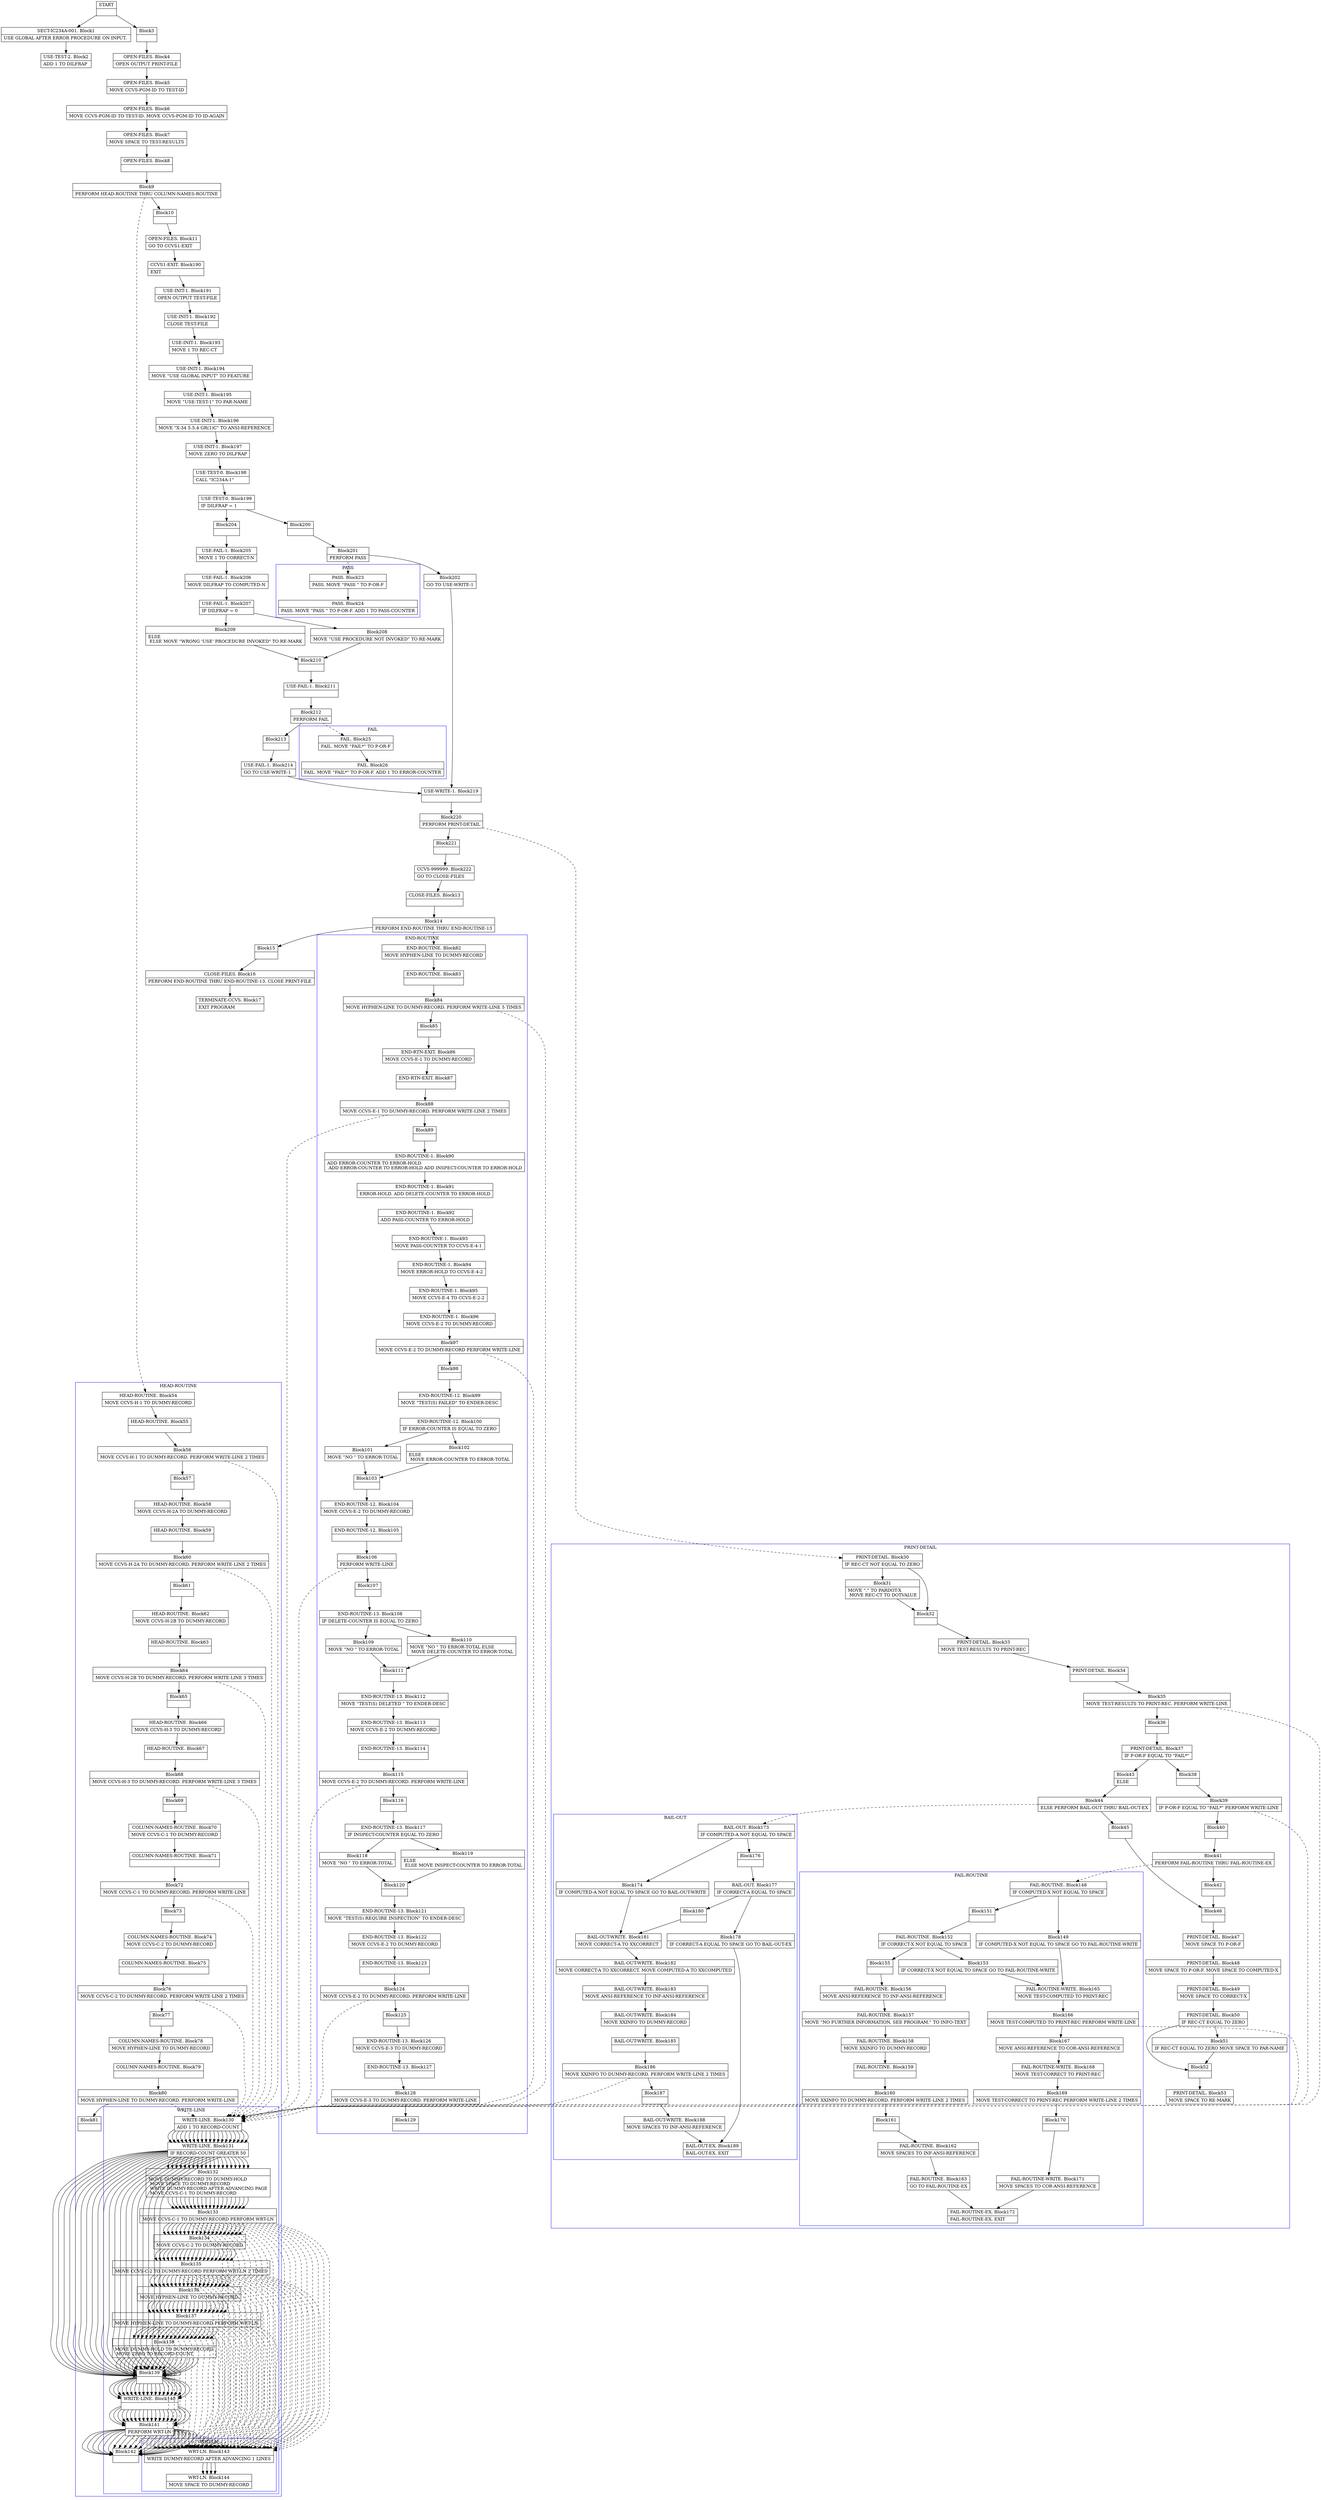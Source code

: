 digraph Cfg {
compound=true;
node [
shape = "record"
]

edge [
arrowtail = "empty"
]
Block0 [
label = "{START|}"
]
Block1 [
label = "{SECT-IC234A-001. Block1|    USE GLOBAL AFTER ERROR PROCEDURE ON INPUT. \l}"
]
Block2 [
label = "{USE-TEST-2. Block2|    ADD 1 TO DILFRAP\l}"
]
Block3 [
label = "{Block3|}"
]
Block4 [
label = "{OPEN-FILES. Block4|    OPEN     OUTPUT PRINT-FILE\l}"
]
Block5 [
label = "{OPEN-FILES. Block5|    MOVE CCVS-PGM-ID TO TEST-ID\l}"
]
Block6 [
label = "{OPEN-FILES. Block6|    MOVE CCVS-PGM-ID TO TEST-ID. MOVE CCVS-PGM-ID TO ID-AGAIN\l}"
]
Block7 [
label = "{OPEN-FILES. Block7|    MOVE    SPACE TO TEST-RESULTS\l}"
]
Block8 [
label = "{OPEN-FILES. Block8|}"
]
Block9 [
label = "{Block9|    PERFORM  HEAD-ROUTINE THRU COLUMN-NAMES-ROUTINE\l}"
]
subgraph cluster_1{
color = blue;
label = "HEAD-ROUTINE";
Block54 [
label = "{HEAD-ROUTINE. Block54|    MOVE CCVS-H-1  TO DUMMY-RECORD\l}"
]
Block55 [
label = "{HEAD-ROUTINE. Block55|}"
]
Block56 [
label = "{Block56|    MOVE CCVS-H-1  TO DUMMY-RECORD. PERFORM WRITE-LINE 2 TIMES\l}"
]
subgraph cluster_7{
color = blue;
label = "WRITE-LINE";
Block130 [
label = "{WRITE-LINE. Block130|    ADD 1 TO RECORD-COUNT\l}"
]
Block131 [
label = "{WRITE-LINE. Block131|    IF RECORD-COUNT GREATER 50\l}"
]
Block132 [
label = "{Block132|        MOVE DUMMY-RECORD TO DUMMY-HOLD\l        MOVE SPACE TO DUMMY-RECORD\l        WRITE DUMMY-RECORD AFTER ADVANCING PAGE\l        MOVE CCVS-C-1 TO DUMMY-RECORD\l}"
]
Block133 [
label = "{Block133|        MOVE CCVS-C-1 TO DUMMY-RECORD PERFORM WRT-LN\l}"
]
subgraph cluster_21{
color = blue;
label = "WRT-LN";
Block143 [
label = "{WRT-LN. Block143|    WRITE    DUMMY-RECORD AFTER ADVANCING 1 LINES\l}"
]
Block144 [
label = "{WRT-LN. Block144|    MOVE SPACE TO DUMMY-RECORD\l}"
]
Block143 -> Block144

}
Block133 -> Block143 [style=dashed]

Block134 [
label = "{Block134|        MOVE CCVS-C-2 TO DUMMY-RECORD\l}"
]
Block135 [
label = "{Block135|        MOVE CCVS-C-2 TO DUMMY-RECORD PERFORM WRT-LN 2 TIMES\l}"
]
subgraph cluster_22{
color = blue;
label = "WRT-LN";
Block143 [
label = "{WRT-LN. Block143|    WRITE    DUMMY-RECORD AFTER ADVANCING 1 LINES\l}"
]
Block144 [
label = "{WRT-LN. Block144|    MOVE SPACE TO DUMMY-RECORD\l}"
]
Block143 -> Block144

}
Block135 -> Block143 [style=dashed]

Block136 [
label = "{Block136|        MOVE HYPHEN-LINE TO DUMMY-RECORD\l}"
]
Block137 [
label = "{Block137|        MOVE HYPHEN-LINE TO DUMMY-RECORD PERFORM WRT-LN\l}"
]
subgraph cluster_23{
color = blue;
label = "WRT-LN";
Block143 [
label = "{WRT-LN. Block143|    WRITE    DUMMY-RECORD AFTER ADVANCING 1 LINES\l}"
]
Block144 [
label = "{WRT-LN. Block144|    MOVE SPACE TO DUMMY-RECORD\l}"
]
Block143 -> Block144

}
Block137 -> Block143 [style=dashed]

Block138 [
label = "{Block138|        MOVE DUMMY-HOLD TO DUMMY-RECORD\l        MOVE ZERO TO RECORD-COUNT\l}"
]
Block139 [
label = "{Block139|}"
]
Block140 [
label = "{WRITE-LINE. Block140|}"
]
Block141 [
label = "{Block141|    PERFORM WRT-LN\l}"
]
subgraph cluster_24{
color = blue;
label = "WRT-LN";
Block143 [
label = "{WRT-LN. Block143|    WRITE    DUMMY-RECORD AFTER ADVANCING 1 LINES\l}"
]
Block144 [
label = "{WRT-LN. Block144|    MOVE SPACE TO DUMMY-RECORD\l}"
]
Block143 -> Block144

}
Block141 -> Block143 [style=dashed]

Block142 [
label = "{Block142|}"
]
Block130 -> Block131
Block131 -> Block132
Block131 -> Block139
Block132 -> Block133
Block133 -> Block134
Block134 -> Block135
Block135 -> Block136
Block136 -> Block137
Block137 -> Block138
Block138 -> Block139
Block139 -> Block140
Block140 -> Block141
Block141 -> Block142

}
Block56 -> Block130 [style=dashed]

Block57 [
label = "{Block57|}"
]
Block58 [
label = "{HEAD-ROUTINE. Block58|    MOVE CCVS-H-2A TO DUMMY-RECORD\l}"
]
Block59 [
label = "{HEAD-ROUTINE. Block59|}"
]
Block60 [
label = "{Block60|    MOVE CCVS-H-2A TO DUMMY-RECORD. PERFORM WRITE-LINE 2 TIMES\l}"
]
subgraph cluster_8{
color = blue;
label = "WRITE-LINE";
Block130 [
label = "{WRITE-LINE. Block130|    ADD 1 TO RECORD-COUNT\l}"
]
Block131 [
label = "{WRITE-LINE. Block131|    IF RECORD-COUNT GREATER 50\l}"
]
Block132 [
label = "{Block132|        MOVE DUMMY-RECORD TO DUMMY-HOLD\l        MOVE SPACE TO DUMMY-RECORD\l        WRITE DUMMY-RECORD AFTER ADVANCING PAGE\l        MOVE CCVS-C-1 TO DUMMY-RECORD\l}"
]
Block133 [
label = "{Block133|        MOVE CCVS-C-1 TO DUMMY-RECORD PERFORM WRT-LN\l}"
]
Block133 -> Block143 [style=dashed]

Block134 [
label = "{Block134|        MOVE CCVS-C-2 TO DUMMY-RECORD\l}"
]
Block135 [
label = "{Block135|        MOVE CCVS-C-2 TO DUMMY-RECORD PERFORM WRT-LN 2 TIMES\l}"
]
Block135 -> Block143 [style=dashed]

Block136 [
label = "{Block136|        MOVE HYPHEN-LINE TO DUMMY-RECORD\l}"
]
Block137 [
label = "{Block137|        MOVE HYPHEN-LINE TO DUMMY-RECORD PERFORM WRT-LN\l}"
]
Block137 -> Block143 [style=dashed]

Block138 [
label = "{Block138|        MOVE DUMMY-HOLD TO DUMMY-RECORD\l        MOVE ZERO TO RECORD-COUNT\l}"
]
Block139 [
label = "{Block139|}"
]
Block140 [
label = "{WRITE-LINE. Block140|}"
]
Block141 [
label = "{Block141|    PERFORM WRT-LN\l}"
]
Block141 -> Block143 [style=dashed]

Block142 [
label = "{Block142|}"
]
Block130 -> Block131
Block131 -> Block132
Block131 -> Block139
Block132 -> Block133
Block133 -> Block134
Block134 -> Block135
Block135 -> Block136
Block136 -> Block137
Block137 -> Block138
Block138 -> Block139
Block139 -> Block140
Block140 -> Block141
Block141 -> Block142

}
Block60 -> Block130 [style=dashed]

Block61 [
label = "{Block61|}"
]
Block62 [
label = "{HEAD-ROUTINE. Block62|    MOVE CCVS-H-2B TO DUMMY-RECORD\l}"
]
Block63 [
label = "{HEAD-ROUTINE. Block63|}"
]
Block64 [
label = "{Block64|    MOVE CCVS-H-2B TO DUMMY-RECORD. PERFORM WRITE-LINE 3 TIMES\l}"
]
subgraph cluster_9{
color = blue;
label = "WRITE-LINE";
Block130 [
label = "{WRITE-LINE. Block130|    ADD 1 TO RECORD-COUNT\l}"
]
Block131 [
label = "{WRITE-LINE. Block131|    IF RECORD-COUNT GREATER 50\l}"
]
Block132 [
label = "{Block132|        MOVE DUMMY-RECORD TO DUMMY-HOLD\l        MOVE SPACE TO DUMMY-RECORD\l        WRITE DUMMY-RECORD AFTER ADVANCING PAGE\l        MOVE CCVS-C-1 TO DUMMY-RECORD\l}"
]
Block133 [
label = "{Block133|        MOVE CCVS-C-1 TO DUMMY-RECORD PERFORM WRT-LN\l}"
]
Block133 -> Block143 [style=dashed]

Block134 [
label = "{Block134|        MOVE CCVS-C-2 TO DUMMY-RECORD\l}"
]
Block135 [
label = "{Block135|        MOVE CCVS-C-2 TO DUMMY-RECORD PERFORM WRT-LN 2 TIMES\l}"
]
Block135 -> Block143 [style=dashed]

Block136 [
label = "{Block136|        MOVE HYPHEN-LINE TO DUMMY-RECORD\l}"
]
Block137 [
label = "{Block137|        MOVE HYPHEN-LINE TO DUMMY-RECORD PERFORM WRT-LN\l}"
]
Block137 -> Block143 [style=dashed]

Block138 [
label = "{Block138|        MOVE DUMMY-HOLD TO DUMMY-RECORD\l        MOVE ZERO TO RECORD-COUNT\l}"
]
Block139 [
label = "{Block139|}"
]
Block140 [
label = "{WRITE-LINE. Block140|}"
]
Block141 [
label = "{Block141|    PERFORM WRT-LN\l}"
]
Block141 -> Block143 [style=dashed]

Block142 [
label = "{Block142|}"
]
Block130 -> Block131
Block131 -> Block132
Block131 -> Block139
Block132 -> Block133
Block133 -> Block134
Block134 -> Block135
Block135 -> Block136
Block136 -> Block137
Block137 -> Block138
Block138 -> Block139
Block139 -> Block140
Block140 -> Block141
Block141 -> Block142

}
Block64 -> Block130 [style=dashed]

Block65 [
label = "{Block65|}"
]
Block66 [
label = "{HEAD-ROUTINE. Block66|    MOVE CCVS-H-3  TO DUMMY-RECORD\l}"
]
Block67 [
label = "{HEAD-ROUTINE. Block67|}"
]
Block68 [
label = "{Block68|    MOVE CCVS-H-3  TO DUMMY-RECORD. PERFORM WRITE-LINE 3 TIMES\l}"
]
subgraph cluster_10{
color = blue;
label = "WRITE-LINE";
Block130 [
label = "{WRITE-LINE. Block130|    ADD 1 TO RECORD-COUNT\l}"
]
Block131 [
label = "{WRITE-LINE. Block131|    IF RECORD-COUNT GREATER 50\l}"
]
Block132 [
label = "{Block132|        MOVE DUMMY-RECORD TO DUMMY-HOLD\l        MOVE SPACE TO DUMMY-RECORD\l        WRITE DUMMY-RECORD AFTER ADVANCING PAGE\l        MOVE CCVS-C-1 TO DUMMY-RECORD\l}"
]
Block133 [
label = "{Block133|        MOVE CCVS-C-1 TO DUMMY-RECORD PERFORM WRT-LN\l}"
]
Block133 -> Block143 [style=dashed]

Block134 [
label = "{Block134|        MOVE CCVS-C-2 TO DUMMY-RECORD\l}"
]
Block135 [
label = "{Block135|        MOVE CCVS-C-2 TO DUMMY-RECORD PERFORM WRT-LN 2 TIMES\l}"
]
Block135 -> Block143 [style=dashed]

Block136 [
label = "{Block136|        MOVE HYPHEN-LINE TO DUMMY-RECORD\l}"
]
Block137 [
label = "{Block137|        MOVE HYPHEN-LINE TO DUMMY-RECORD PERFORM WRT-LN\l}"
]
Block137 -> Block143 [style=dashed]

Block138 [
label = "{Block138|        MOVE DUMMY-HOLD TO DUMMY-RECORD\l        MOVE ZERO TO RECORD-COUNT\l}"
]
Block139 [
label = "{Block139|}"
]
Block140 [
label = "{WRITE-LINE. Block140|}"
]
Block141 [
label = "{Block141|    PERFORM WRT-LN\l}"
]
Block141 -> Block143 [style=dashed]

Block142 [
label = "{Block142|}"
]
Block130 -> Block131
Block131 -> Block132
Block131 -> Block139
Block132 -> Block133
Block133 -> Block134
Block134 -> Block135
Block135 -> Block136
Block136 -> Block137
Block137 -> Block138
Block138 -> Block139
Block139 -> Block140
Block140 -> Block141
Block141 -> Block142

}
Block68 -> Block130 [style=dashed]

Block69 [
label = "{Block69|}"
]
Block70 [
label = "{COLUMN-NAMES-ROUTINE. Block70|    MOVE CCVS-C-1 TO DUMMY-RECORD\l}"
]
Block71 [
label = "{COLUMN-NAMES-ROUTINE. Block71|}"
]
Block72 [
label = "{Block72|    MOVE CCVS-C-1 TO DUMMY-RECORD. PERFORM WRITE-LINE\l}"
]
subgraph cluster_11{
color = blue;
label = "WRITE-LINE";
Block130 [
label = "{WRITE-LINE. Block130|    ADD 1 TO RECORD-COUNT\l}"
]
Block131 [
label = "{WRITE-LINE. Block131|    IF RECORD-COUNT GREATER 50\l}"
]
Block132 [
label = "{Block132|        MOVE DUMMY-RECORD TO DUMMY-HOLD\l        MOVE SPACE TO DUMMY-RECORD\l        WRITE DUMMY-RECORD AFTER ADVANCING PAGE\l        MOVE CCVS-C-1 TO DUMMY-RECORD\l}"
]
Block133 [
label = "{Block133|        MOVE CCVS-C-1 TO DUMMY-RECORD PERFORM WRT-LN\l}"
]
Block133 -> Block143 [style=dashed]

Block134 [
label = "{Block134|        MOVE CCVS-C-2 TO DUMMY-RECORD\l}"
]
Block135 [
label = "{Block135|        MOVE CCVS-C-2 TO DUMMY-RECORD PERFORM WRT-LN 2 TIMES\l}"
]
Block135 -> Block143 [style=dashed]

Block136 [
label = "{Block136|        MOVE HYPHEN-LINE TO DUMMY-RECORD\l}"
]
Block137 [
label = "{Block137|        MOVE HYPHEN-LINE TO DUMMY-RECORD PERFORM WRT-LN\l}"
]
Block137 -> Block143 [style=dashed]

Block138 [
label = "{Block138|        MOVE DUMMY-HOLD TO DUMMY-RECORD\l        MOVE ZERO TO RECORD-COUNT\l}"
]
Block139 [
label = "{Block139|}"
]
Block140 [
label = "{WRITE-LINE. Block140|}"
]
Block141 [
label = "{Block141|    PERFORM WRT-LN\l}"
]
Block141 -> Block143 [style=dashed]

Block142 [
label = "{Block142|}"
]
Block130 -> Block131
Block131 -> Block132
Block131 -> Block139
Block132 -> Block133
Block133 -> Block134
Block134 -> Block135
Block135 -> Block136
Block136 -> Block137
Block137 -> Block138
Block138 -> Block139
Block139 -> Block140
Block140 -> Block141
Block141 -> Block142

}
Block72 -> Block130 [style=dashed]

Block73 [
label = "{Block73|}"
]
Block74 [
label = "{COLUMN-NAMES-ROUTINE. Block74|    MOVE CCVS-C-2 TO DUMMY-RECORD\l}"
]
Block75 [
label = "{COLUMN-NAMES-ROUTINE. Block75|}"
]
Block76 [
label = "{Block76|    MOVE CCVS-C-2 TO DUMMY-RECORD. PERFORM WRITE-LINE 2 TIMES\l}"
]
subgraph cluster_12{
color = blue;
label = "WRITE-LINE";
Block130 [
label = "{WRITE-LINE. Block130|    ADD 1 TO RECORD-COUNT\l}"
]
Block131 [
label = "{WRITE-LINE. Block131|    IF RECORD-COUNT GREATER 50\l}"
]
Block132 [
label = "{Block132|        MOVE DUMMY-RECORD TO DUMMY-HOLD\l        MOVE SPACE TO DUMMY-RECORD\l        WRITE DUMMY-RECORD AFTER ADVANCING PAGE\l        MOVE CCVS-C-1 TO DUMMY-RECORD\l}"
]
Block133 [
label = "{Block133|        MOVE CCVS-C-1 TO DUMMY-RECORD PERFORM WRT-LN\l}"
]
Block133 -> Block143 [style=dashed]

Block134 [
label = "{Block134|        MOVE CCVS-C-2 TO DUMMY-RECORD\l}"
]
Block135 [
label = "{Block135|        MOVE CCVS-C-2 TO DUMMY-RECORD PERFORM WRT-LN 2 TIMES\l}"
]
Block135 -> Block143 [style=dashed]

Block136 [
label = "{Block136|        MOVE HYPHEN-LINE TO DUMMY-RECORD\l}"
]
Block137 [
label = "{Block137|        MOVE HYPHEN-LINE TO DUMMY-RECORD PERFORM WRT-LN\l}"
]
Block137 -> Block143 [style=dashed]

Block138 [
label = "{Block138|        MOVE DUMMY-HOLD TO DUMMY-RECORD\l        MOVE ZERO TO RECORD-COUNT\l}"
]
Block139 [
label = "{Block139|}"
]
Block140 [
label = "{WRITE-LINE. Block140|}"
]
Block141 [
label = "{Block141|    PERFORM WRT-LN\l}"
]
Block141 -> Block143 [style=dashed]

Block142 [
label = "{Block142|}"
]
Block130 -> Block131
Block131 -> Block132
Block131 -> Block139
Block132 -> Block133
Block133 -> Block134
Block134 -> Block135
Block135 -> Block136
Block136 -> Block137
Block137 -> Block138
Block138 -> Block139
Block139 -> Block140
Block140 -> Block141
Block141 -> Block142

}
Block76 -> Block130 [style=dashed]

Block77 [
label = "{Block77|}"
]
Block78 [
label = "{COLUMN-NAMES-ROUTINE. Block78|    MOVE HYPHEN-LINE TO DUMMY-RECORD\l}"
]
Block79 [
label = "{COLUMN-NAMES-ROUTINE. Block79|}"
]
Block80 [
label = "{Block80|    MOVE HYPHEN-LINE TO DUMMY-RECORD. PERFORM WRITE-LINE\l}"
]
subgraph cluster_13{
color = blue;
label = "WRITE-LINE";
Block130 [
label = "{WRITE-LINE. Block130|    ADD 1 TO RECORD-COUNT\l}"
]
Block131 [
label = "{WRITE-LINE. Block131|    IF RECORD-COUNT GREATER 50\l}"
]
Block132 [
label = "{Block132|        MOVE DUMMY-RECORD TO DUMMY-HOLD\l        MOVE SPACE TO DUMMY-RECORD\l        WRITE DUMMY-RECORD AFTER ADVANCING PAGE\l        MOVE CCVS-C-1 TO DUMMY-RECORD\l}"
]
Block133 [
label = "{Block133|        MOVE CCVS-C-1 TO DUMMY-RECORD PERFORM WRT-LN\l}"
]
Block133 -> Block143 [style=dashed]

Block134 [
label = "{Block134|        MOVE CCVS-C-2 TO DUMMY-RECORD\l}"
]
Block135 [
label = "{Block135|        MOVE CCVS-C-2 TO DUMMY-RECORD PERFORM WRT-LN 2 TIMES\l}"
]
Block135 -> Block143 [style=dashed]

Block136 [
label = "{Block136|        MOVE HYPHEN-LINE TO DUMMY-RECORD\l}"
]
Block137 [
label = "{Block137|        MOVE HYPHEN-LINE TO DUMMY-RECORD PERFORM WRT-LN\l}"
]
Block137 -> Block143 [style=dashed]

Block138 [
label = "{Block138|        MOVE DUMMY-HOLD TO DUMMY-RECORD\l        MOVE ZERO TO RECORD-COUNT\l}"
]
Block139 [
label = "{Block139|}"
]
Block140 [
label = "{WRITE-LINE. Block140|}"
]
Block141 [
label = "{Block141|    PERFORM WRT-LN\l}"
]
Block141 -> Block143 [style=dashed]

Block142 [
label = "{Block142|}"
]
Block130 -> Block131
Block131 -> Block132
Block131 -> Block139
Block132 -> Block133
Block133 -> Block134
Block134 -> Block135
Block135 -> Block136
Block136 -> Block137
Block137 -> Block138
Block138 -> Block139
Block139 -> Block140
Block140 -> Block141
Block141 -> Block142

}
Block80 -> Block130 [style=dashed]

Block81 [
label = "{Block81|}"
]
Block54 -> Block55
Block55 -> Block56
Block56 -> Block57
Block57 -> Block58
Block58 -> Block59
Block59 -> Block60
Block60 -> Block61
Block61 -> Block62
Block62 -> Block63
Block63 -> Block64
Block64 -> Block65
Block65 -> Block66
Block66 -> Block67
Block67 -> Block68
Block68 -> Block69
Block69 -> Block70
Block70 -> Block71
Block71 -> Block72
Block72 -> Block73
Block73 -> Block74
Block74 -> Block75
Block75 -> Block76
Block76 -> Block77
Block77 -> Block78
Block78 -> Block79
Block79 -> Block80
Block80 -> Block81

}
Block9 -> Block54 [style=dashed]

Block10 [
label = "{Block10|}"
]
Block11 [
label = "{OPEN-FILES. Block11|    GO TO CCVS1-EXIT\l}"
]
Block190 [
label = "{CCVS1-EXIT. Block190|    EXIT\l}"
]
Block191 [
label = "{USE-INIT-1. Block191|    OPEN    OUTPUT TEST-FILE\l}"
]
Block192 [
label = "{USE-INIT-1. Block192|    CLOSE   TEST-FILE\l}"
]
Block193 [
label = "{USE-INIT-1. Block193|    MOVE    1 TO REC-CT\l}"
]
Block194 [
label = "{USE-INIT-1. Block194|    MOVE \"USE GLOBAL INPUT\" TO FEATURE\l}"
]
Block195 [
label = "{USE-INIT-1. Block195|    MOVE   \"USE-TEST-1\" TO PAR-NAME\l}"
]
Block196 [
label = "{USE-INIT-1. Block196|    MOVE   \"X-34 5.5.4 GR(1)C\" TO ANSI-REFERENCE\l}"
]
Block197 [
label = "{USE-INIT-1. Block197|    MOVE    ZERO TO DILFRAP\l}"
]
Block198 [
label = "{USE-TEST-0. Block198|    CALL   \"IC234A-1\"\l}"
]
Block199 [
label = "{USE-TEST-0. Block199|    IF      DILFRAP = 1\l}"
]
Block200 [
label = "{Block200|}"
]
Block201 [
label = "{Block201|            PERFORM PASS\l}"
]
subgraph cluster_30{
color = blue;
label = "PASS";
Block23 [
label = "{PASS. Block23|PASS.  MOVE \"PASS \" TO P-OR-F\l}"
]
Block24 [
label = "{PASS. Block24|PASS.  MOVE \"PASS \" TO P-OR-F.  ADD 1 TO PASS-COUNTER\l}"
]
Block23 -> Block24

}
Block201 -> Block23 [style=dashed]

Block202 [
label = "{Block202|            GO TO   USE-WRITE-1\l}"
]
Block219 [
label = "{USE-WRITE-1. Block219|}"
]
Block220 [
label = "{Block220|    PERFORM PRINT-DETAIL\l}"
]
subgraph cluster_33{
color = blue;
label = "PRINT-DETAIL";
Block30 [
label = "{PRINT-DETAIL. Block30|    IF REC-CT NOT EQUAL TO ZERO\l}"
]
Block31 [
label = "{Block31|            MOVE \".\" TO PARDOT-X\l            MOVE REC-CT TO DOTVALUE\l}"
]
Block32 [
label = "{Block32|}"
]
Block33 [
label = "{PRINT-DETAIL. Block33|    MOVE     TEST-RESULTS TO PRINT-REC\l}"
]
Block34 [
label = "{PRINT-DETAIL. Block34|}"
]
Block35 [
label = "{Block35|    MOVE     TEST-RESULTS TO PRINT-REC. PERFORM WRITE-LINE\l}"
]
subgraph cluster_3{
color = blue;
label = "WRITE-LINE";
Block130 [
label = "{WRITE-LINE. Block130|    ADD 1 TO RECORD-COUNT\l}"
]
Block131 [
label = "{WRITE-LINE. Block131|    IF RECORD-COUNT GREATER 50\l}"
]
Block132 [
label = "{Block132|        MOVE DUMMY-RECORD TO DUMMY-HOLD\l        MOVE SPACE TO DUMMY-RECORD\l        WRITE DUMMY-RECORD AFTER ADVANCING PAGE\l        MOVE CCVS-C-1 TO DUMMY-RECORD\l}"
]
Block133 [
label = "{Block133|        MOVE CCVS-C-1 TO DUMMY-RECORD PERFORM WRT-LN\l}"
]
Block133 -> Block143 [style=dashed]

Block134 [
label = "{Block134|        MOVE CCVS-C-2 TO DUMMY-RECORD\l}"
]
Block135 [
label = "{Block135|        MOVE CCVS-C-2 TO DUMMY-RECORD PERFORM WRT-LN 2 TIMES\l}"
]
Block135 -> Block143 [style=dashed]

Block136 [
label = "{Block136|        MOVE HYPHEN-LINE TO DUMMY-RECORD\l}"
]
Block137 [
label = "{Block137|        MOVE HYPHEN-LINE TO DUMMY-RECORD PERFORM WRT-LN\l}"
]
Block137 -> Block143 [style=dashed]

Block138 [
label = "{Block138|        MOVE DUMMY-HOLD TO DUMMY-RECORD\l        MOVE ZERO TO RECORD-COUNT\l}"
]
Block139 [
label = "{Block139|}"
]
Block140 [
label = "{WRITE-LINE. Block140|}"
]
Block141 [
label = "{Block141|    PERFORM WRT-LN\l}"
]
Block141 -> Block143 [style=dashed]

Block142 [
label = "{Block142|}"
]
Block130 -> Block131
Block131 -> Block132
Block131 -> Block139
Block132 -> Block133
Block133 -> Block134
Block134 -> Block135
Block135 -> Block136
Block136 -> Block137
Block137 -> Block138
Block138 -> Block139
Block139 -> Block140
Block140 -> Block141
Block141 -> Block142

}
Block35 -> Block130 [style=dashed]

Block36 [
label = "{Block36|}"
]
Block37 [
label = "{PRINT-DETAIL. Block37|    IF P-OR-F EQUAL TO \"FAIL*\"\l}"
]
Block38 [
label = "{Block38|}"
]
Block39 [
label = "{Block39|    IF P-OR-F EQUAL TO \"FAIL*\"  PERFORM WRITE-LINE\l}"
]
subgraph cluster_4{
color = blue;
label = "WRITE-LINE";
Block130 [
label = "{WRITE-LINE. Block130|    ADD 1 TO RECORD-COUNT\l}"
]
Block131 [
label = "{WRITE-LINE. Block131|    IF RECORD-COUNT GREATER 50\l}"
]
Block132 [
label = "{Block132|        MOVE DUMMY-RECORD TO DUMMY-HOLD\l        MOVE SPACE TO DUMMY-RECORD\l        WRITE DUMMY-RECORD AFTER ADVANCING PAGE\l        MOVE CCVS-C-1 TO DUMMY-RECORD\l}"
]
Block133 [
label = "{Block133|        MOVE CCVS-C-1 TO DUMMY-RECORD PERFORM WRT-LN\l}"
]
Block133 -> Block143 [style=dashed]

Block134 [
label = "{Block134|        MOVE CCVS-C-2 TO DUMMY-RECORD\l}"
]
Block135 [
label = "{Block135|        MOVE CCVS-C-2 TO DUMMY-RECORD PERFORM WRT-LN 2 TIMES\l}"
]
Block135 -> Block143 [style=dashed]

Block136 [
label = "{Block136|        MOVE HYPHEN-LINE TO DUMMY-RECORD\l}"
]
Block137 [
label = "{Block137|        MOVE HYPHEN-LINE TO DUMMY-RECORD PERFORM WRT-LN\l}"
]
Block137 -> Block143 [style=dashed]

Block138 [
label = "{Block138|        MOVE DUMMY-HOLD TO DUMMY-RECORD\l        MOVE ZERO TO RECORD-COUNT\l}"
]
Block139 [
label = "{Block139|}"
]
Block140 [
label = "{WRITE-LINE. Block140|}"
]
Block141 [
label = "{Block141|    PERFORM WRT-LN\l}"
]
Block141 -> Block143 [style=dashed]

Block142 [
label = "{Block142|}"
]
Block130 -> Block131
Block131 -> Block132
Block131 -> Block139
Block132 -> Block133
Block133 -> Block134
Block134 -> Block135
Block135 -> Block136
Block136 -> Block137
Block137 -> Block138
Block138 -> Block139
Block139 -> Block140
Block140 -> Block141
Block141 -> Block142

}
Block39 -> Block130 [style=dashed]

Block40 [
label = "{Block40|}"
]
Block41 [
label = "{Block41|       PERFORM FAIL-ROUTINE THRU FAIL-ROUTINE-EX\l}"
]
subgraph cluster_5{
color = blue;
label = "FAIL-ROUTINE";
Block148 [
label = "{FAIL-ROUTINE. Block148|    IF   COMPUTED-X NOT EQUAL TO SPACE\l}"
]
Block149 [
label = "{Block149|    IF   COMPUTED-X NOT EQUAL TO SPACE GO TO FAIL-ROUTINE-WRITE\l}"
]
Block165 [
label = "{FAIL-ROUTINE-WRITE. Block165|    MOVE   TEST-COMPUTED TO PRINT-REC\l}"
]
Block166 [
label = "{Block166|    MOVE   TEST-COMPUTED TO PRINT-REC PERFORM WRITE-LINE\l}"
]
subgraph cluster_27{
color = blue;
label = "WRITE-LINE";
Block130 [
label = "{WRITE-LINE. Block130|    ADD 1 TO RECORD-COUNT\l}"
]
Block131 [
label = "{WRITE-LINE. Block131|    IF RECORD-COUNT GREATER 50\l}"
]
Block132 [
label = "{Block132|        MOVE DUMMY-RECORD TO DUMMY-HOLD\l        MOVE SPACE TO DUMMY-RECORD\l        WRITE DUMMY-RECORD AFTER ADVANCING PAGE\l        MOVE CCVS-C-1 TO DUMMY-RECORD\l}"
]
Block133 [
label = "{Block133|        MOVE CCVS-C-1 TO DUMMY-RECORD PERFORM WRT-LN\l}"
]
Block133 -> Block143 [style=dashed]

Block134 [
label = "{Block134|        MOVE CCVS-C-2 TO DUMMY-RECORD\l}"
]
Block135 [
label = "{Block135|        MOVE CCVS-C-2 TO DUMMY-RECORD PERFORM WRT-LN 2 TIMES\l}"
]
Block135 -> Block143 [style=dashed]

Block136 [
label = "{Block136|        MOVE HYPHEN-LINE TO DUMMY-RECORD\l}"
]
Block137 [
label = "{Block137|        MOVE HYPHEN-LINE TO DUMMY-RECORD PERFORM WRT-LN\l}"
]
Block137 -> Block143 [style=dashed]

Block138 [
label = "{Block138|        MOVE DUMMY-HOLD TO DUMMY-RECORD\l        MOVE ZERO TO RECORD-COUNT\l}"
]
Block139 [
label = "{Block139|}"
]
Block140 [
label = "{WRITE-LINE. Block140|}"
]
Block141 [
label = "{Block141|    PERFORM WRT-LN\l}"
]
Block141 -> Block143 [style=dashed]

Block142 [
label = "{Block142|}"
]
Block130 -> Block131
Block131 -> Block132
Block131 -> Block139
Block132 -> Block133
Block133 -> Block134
Block134 -> Block135
Block135 -> Block136
Block136 -> Block137
Block137 -> Block138
Block138 -> Block139
Block139 -> Block140
Block140 -> Block141
Block141 -> Block142

}
Block166 -> Block130 [style=dashed]

Block167 [
label = "{Block167|    MOVE   ANSI-REFERENCE TO COR-ANSI-REFERENCE\l}"
]
Block168 [
label = "{FAIL-ROUTINE-WRITE. Block168|    MOVE   TEST-CORRECT TO PRINT-REC\l}"
]
Block169 [
label = "{Block169|    MOVE   TEST-CORRECT TO PRINT-REC PERFORM WRITE-LINE 2 TIMES\l}"
]
subgraph cluster_28{
color = blue;
label = "WRITE-LINE";
Block130 [
label = "{WRITE-LINE. Block130|    ADD 1 TO RECORD-COUNT\l}"
]
Block131 [
label = "{WRITE-LINE. Block131|    IF RECORD-COUNT GREATER 50\l}"
]
Block132 [
label = "{Block132|        MOVE DUMMY-RECORD TO DUMMY-HOLD\l        MOVE SPACE TO DUMMY-RECORD\l        WRITE DUMMY-RECORD AFTER ADVANCING PAGE\l        MOVE CCVS-C-1 TO DUMMY-RECORD\l}"
]
Block133 [
label = "{Block133|        MOVE CCVS-C-1 TO DUMMY-RECORD PERFORM WRT-LN\l}"
]
Block133 -> Block143 [style=dashed]

Block134 [
label = "{Block134|        MOVE CCVS-C-2 TO DUMMY-RECORD\l}"
]
Block135 [
label = "{Block135|        MOVE CCVS-C-2 TO DUMMY-RECORD PERFORM WRT-LN 2 TIMES\l}"
]
Block135 -> Block143 [style=dashed]

Block136 [
label = "{Block136|        MOVE HYPHEN-LINE TO DUMMY-RECORD\l}"
]
Block137 [
label = "{Block137|        MOVE HYPHEN-LINE TO DUMMY-RECORD PERFORM WRT-LN\l}"
]
Block137 -> Block143 [style=dashed]

Block138 [
label = "{Block138|        MOVE DUMMY-HOLD TO DUMMY-RECORD\l        MOVE ZERO TO RECORD-COUNT\l}"
]
Block139 [
label = "{Block139|}"
]
Block140 [
label = "{WRITE-LINE. Block140|}"
]
Block141 [
label = "{Block141|    PERFORM WRT-LN\l}"
]
Block141 -> Block143 [style=dashed]

Block142 [
label = "{Block142|}"
]
Block130 -> Block131
Block131 -> Block132
Block131 -> Block139
Block132 -> Block133
Block133 -> Block134
Block134 -> Block135
Block135 -> Block136
Block136 -> Block137
Block137 -> Block138
Block138 -> Block139
Block139 -> Block140
Block140 -> Block141
Block141 -> Block142

}
Block169 -> Block130 [style=dashed]

Block170 [
label = "{Block170|}"
]
Block171 [
label = "{FAIL-ROUTINE-WRITE. Block171|    MOVE   SPACES TO COR-ANSI-REFERENCE\l}"
]
Block172 [
label = "{FAIL-ROUTINE-EX. Block172|FAIL-ROUTINE-EX. EXIT\l}"
]
Block151 [
label = "{Block151|}"
]
Block152 [
label = "{FAIL-ROUTINE. Block152|    IF     CORRECT-X NOT EQUAL TO SPACE\l}"
]
Block153 [
label = "{Block153|    IF     CORRECT-X NOT EQUAL TO SPACE GO TO FAIL-ROUTINE-WRITE\l}"
]
Block155 [
label = "{Block155|}"
]
Block156 [
label = "{FAIL-ROUTINE. Block156|    MOVE   ANSI-REFERENCE TO INF-ANSI-REFERENCE\l}"
]
Block157 [
label = "{FAIL-ROUTINE. Block157|    MOVE  \"NO FURTHER INFORMATION, SEE PROGRAM.\" TO INFO-TEXT\l}"
]
Block158 [
label = "{FAIL-ROUTINE. Block158|    MOVE   XXINFO TO DUMMY-RECORD\l}"
]
Block159 [
label = "{FAIL-ROUTINE. Block159|}"
]
Block160 [
label = "{Block160|    MOVE   XXINFO TO DUMMY-RECORD. PERFORM WRITE-LINE 2 TIMES\l}"
]
subgraph cluster_26{
color = blue;
label = "WRITE-LINE";
Block130 [
label = "{WRITE-LINE. Block130|    ADD 1 TO RECORD-COUNT\l}"
]
Block131 [
label = "{WRITE-LINE. Block131|    IF RECORD-COUNT GREATER 50\l}"
]
Block132 [
label = "{Block132|        MOVE DUMMY-RECORD TO DUMMY-HOLD\l        MOVE SPACE TO DUMMY-RECORD\l        WRITE DUMMY-RECORD AFTER ADVANCING PAGE\l        MOVE CCVS-C-1 TO DUMMY-RECORD\l}"
]
Block133 [
label = "{Block133|        MOVE CCVS-C-1 TO DUMMY-RECORD PERFORM WRT-LN\l}"
]
Block133 -> Block143 [style=dashed]

Block134 [
label = "{Block134|        MOVE CCVS-C-2 TO DUMMY-RECORD\l}"
]
Block135 [
label = "{Block135|        MOVE CCVS-C-2 TO DUMMY-RECORD PERFORM WRT-LN 2 TIMES\l}"
]
Block135 -> Block143 [style=dashed]

Block136 [
label = "{Block136|        MOVE HYPHEN-LINE TO DUMMY-RECORD\l}"
]
Block137 [
label = "{Block137|        MOVE HYPHEN-LINE TO DUMMY-RECORD PERFORM WRT-LN\l}"
]
Block137 -> Block143 [style=dashed]

Block138 [
label = "{Block138|        MOVE DUMMY-HOLD TO DUMMY-RECORD\l        MOVE ZERO TO RECORD-COUNT\l}"
]
Block139 [
label = "{Block139|}"
]
Block140 [
label = "{WRITE-LINE. Block140|}"
]
Block141 [
label = "{Block141|    PERFORM WRT-LN\l}"
]
Block141 -> Block143 [style=dashed]

Block142 [
label = "{Block142|}"
]
Block130 -> Block131
Block131 -> Block132
Block131 -> Block139
Block132 -> Block133
Block133 -> Block134
Block134 -> Block135
Block135 -> Block136
Block136 -> Block137
Block137 -> Block138
Block138 -> Block139
Block139 -> Block140
Block140 -> Block141
Block141 -> Block142

}
Block160 -> Block130 [style=dashed]

Block161 [
label = "{Block161|}"
]
Block162 [
label = "{FAIL-ROUTINE. Block162|    MOVE   SPACES TO INF-ANSI-REFERENCE\l}"
]
Block163 [
label = "{FAIL-ROUTINE. Block163|    GO TO  FAIL-ROUTINE-EX\l}"
]
Block148 -> Block149
Block148 -> Block151
Block149 -> Block165
Block165 -> Block166
Block166 -> Block167
Block167 -> Block168
Block168 -> Block169
Block169 -> Block170
Block170 -> Block171
Block171 -> Block172
Block151 -> Block152
Block152 -> Block153
Block152 -> Block155
Block153 -> Block165
Block155 -> Block156
Block156 -> Block157
Block157 -> Block158
Block158 -> Block159
Block159 -> Block160
Block160 -> Block161
Block161 -> Block162
Block162 -> Block163
Block163 -> Block172

}
Block41 -> Block148 [style=dashed]

Block42 [
label = "{Block42|}"
]
Block46 [
label = "{Block46|}"
]
Block47 [
label = "{PRINT-DETAIL. Block47|    MOVE SPACE TO P-OR-F\l}"
]
Block48 [
label = "{PRINT-DETAIL. Block48|    MOVE SPACE TO P-OR-F. MOVE SPACE TO COMPUTED-X\l}"
]
Block49 [
label = "{PRINT-DETAIL. Block49|    MOVE SPACE TO CORRECT-X\l}"
]
Block50 [
label = "{PRINT-DETAIL. Block50|    IF     REC-CT EQUAL TO ZERO\l}"
]
Block51 [
label = "{Block51|    IF     REC-CT EQUAL TO ZERO  MOVE SPACE TO PAR-NAME\l}"
]
Block52 [
label = "{Block52|}"
]
Block53 [
label = "{PRINT-DETAIL. Block53|    MOVE     SPACE TO RE-MARK\l}"
]
Block43 [
label = "{Block43|         ELSE\l}"
]
Block44 [
label = "{Block44|         ELSE PERFORM BAIL-OUT THRU BAIL-OUT-EX\l}"
]
subgraph cluster_6{
color = blue;
label = "BAIL-OUT";
Block173 [
label = "{BAIL-OUT. Block173|    IF     COMPUTED-A NOT EQUAL TO SPACE\l}"
]
Block174 [
label = "{Block174|    IF     COMPUTED-A NOT EQUAL TO SPACE GO TO BAIL-OUT-WRITE\l}"
]
Block181 [
label = "{BAIL-OUT-WRITE. Block181|    MOVE CORRECT-A TO XXCORRECT\l}"
]
Block182 [
label = "{BAIL-OUT-WRITE. Block182|    MOVE CORRECT-A TO XXCORRECT. MOVE COMPUTED-A TO XXCOMPUTED\l}"
]
Block183 [
label = "{BAIL-OUT-WRITE. Block183|    MOVE   ANSI-REFERENCE TO INF-ANSI-REFERENCE\l}"
]
Block184 [
label = "{BAIL-OUT-WRITE. Block184|    MOVE   XXINFO TO DUMMY-RECORD\l}"
]
Block185 [
label = "{BAIL-OUT-WRITE. Block185|}"
]
Block186 [
label = "{Block186|    MOVE   XXINFO TO DUMMY-RECORD. PERFORM WRITE-LINE 2 TIMES\l}"
]
subgraph cluster_29{
color = blue;
label = "WRITE-LINE";
Block130 [
label = "{WRITE-LINE. Block130|    ADD 1 TO RECORD-COUNT\l}"
]
Block131 [
label = "{WRITE-LINE. Block131|    IF RECORD-COUNT GREATER 50\l}"
]
Block132 [
label = "{Block132|        MOVE DUMMY-RECORD TO DUMMY-HOLD\l        MOVE SPACE TO DUMMY-RECORD\l        WRITE DUMMY-RECORD AFTER ADVANCING PAGE\l        MOVE CCVS-C-1 TO DUMMY-RECORD\l}"
]
Block133 [
label = "{Block133|        MOVE CCVS-C-1 TO DUMMY-RECORD PERFORM WRT-LN\l}"
]
Block133 -> Block143 [style=dashed]

Block134 [
label = "{Block134|        MOVE CCVS-C-2 TO DUMMY-RECORD\l}"
]
Block135 [
label = "{Block135|        MOVE CCVS-C-2 TO DUMMY-RECORD PERFORM WRT-LN 2 TIMES\l}"
]
Block135 -> Block143 [style=dashed]

Block136 [
label = "{Block136|        MOVE HYPHEN-LINE TO DUMMY-RECORD\l}"
]
Block137 [
label = "{Block137|        MOVE HYPHEN-LINE TO DUMMY-RECORD PERFORM WRT-LN\l}"
]
Block137 -> Block143 [style=dashed]

Block138 [
label = "{Block138|        MOVE DUMMY-HOLD TO DUMMY-RECORD\l        MOVE ZERO TO RECORD-COUNT\l}"
]
Block139 [
label = "{Block139|}"
]
Block140 [
label = "{WRITE-LINE. Block140|}"
]
Block141 [
label = "{Block141|    PERFORM WRT-LN\l}"
]
Block141 -> Block143 [style=dashed]

Block142 [
label = "{Block142|}"
]
Block130 -> Block131
Block131 -> Block132
Block131 -> Block139
Block132 -> Block133
Block133 -> Block134
Block134 -> Block135
Block135 -> Block136
Block136 -> Block137
Block137 -> Block138
Block138 -> Block139
Block139 -> Block140
Block140 -> Block141
Block141 -> Block142

}
Block186 -> Block130 [style=dashed]

Block187 [
label = "{Block187|}"
]
Block188 [
label = "{BAIL-OUT-WRITE. Block188|    MOVE   SPACES TO INF-ANSI-REFERENCE\l}"
]
Block189 [
label = "{BAIL-OUT-EX. Block189|BAIL-OUT-EX. EXIT\l}"
]
Block176 [
label = "{Block176|}"
]
Block177 [
label = "{BAIL-OUT. Block177|    IF     CORRECT-A EQUAL TO SPACE\l}"
]
Block178 [
label = "{Block178|    IF     CORRECT-A EQUAL TO SPACE GO TO BAIL-OUT-EX\l}"
]
Block180 [
label = "{Block180|}"
]
Block173 -> Block174
Block173 -> Block176
Block174 -> Block181
Block181 -> Block182
Block182 -> Block183
Block183 -> Block184
Block184 -> Block185
Block185 -> Block186
Block186 -> Block187
Block187 -> Block188
Block188 -> Block189
Block176 -> Block177
Block177 -> Block178
Block177 -> Block180
Block178 -> Block189
Block180 -> Block181

}
Block44 -> Block173 [style=dashed]

Block45 [
label = "{Block45|}"
]
Block30 -> Block31
Block30 -> Block32
Block31 -> Block32
Block32 -> Block33
Block33 -> Block34
Block34 -> Block35
Block35 -> Block36
Block36 -> Block37
Block37 -> Block38
Block37 -> Block43
Block38 -> Block39
Block39 -> Block40
Block40 -> Block41
Block41 -> Block42
Block42 -> Block46
Block46 -> Block47
Block47 -> Block48
Block48 -> Block49
Block49 -> Block50
Block50 -> Block51
Block50 -> Block52
Block51 -> Block52
Block52 -> Block53
Block43 -> Block44
Block44 -> Block45
Block45 -> Block46

}
Block220 -> Block30 [style=dashed]

Block221 [
label = "{Block221|}"
]
Block222 [
label = "{CCVS-999999. Block222|    GO TO CLOSE-FILES\l}"
]
Block13 [
label = "{CLOSE-FILES. Block13|}"
]
Block14 [
label = "{Block14|    PERFORM END-ROUTINE THRU END-ROUTINE-13\l}"
]
subgraph cluster_2{
color = blue;
label = "END-ROUTINE";
Block82 [
label = "{END-ROUTINE. Block82|    MOVE HYPHEN-LINE TO DUMMY-RECORD\l}"
]
Block83 [
label = "{END-ROUTINE. Block83|}"
]
Block84 [
label = "{Block84|    MOVE HYPHEN-LINE TO DUMMY-RECORD. PERFORM WRITE-LINE 5 TIMES\l}"
]
subgraph cluster_14{
color = blue;
label = "WRITE-LINE";
Block130 [
label = "{WRITE-LINE. Block130|    ADD 1 TO RECORD-COUNT\l}"
]
Block131 [
label = "{WRITE-LINE. Block131|    IF RECORD-COUNT GREATER 50\l}"
]
Block132 [
label = "{Block132|        MOVE DUMMY-RECORD TO DUMMY-HOLD\l        MOVE SPACE TO DUMMY-RECORD\l        WRITE DUMMY-RECORD AFTER ADVANCING PAGE\l        MOVE CCVS-C-1 TO DUMMY-RECORD\l}"
]
Block133 [
label = "{Block133|        MOVE CCVS-C-1 TO DUMMY-RECORD PERFORM WRT-LN\l}"
]
Block133 -> Block143 [style=dashed]

Block134 [
label = "{Block134|        MOVE CCVS-C-2 TO DUMMY-RECORD\l}"
]
Block135 [
label = "{Block135|        MOVE CCVS-C-2 TO DUMMY-RECORD PERFORM WRT-LN 2 TIMES\l}"
]
Block135 -> Block143 [style=dashed]

Block136 [
label = "{Block136|        MOVE HYPHEN-LINE TO DUMMY-RECORD\l}"
]
Block137 [
label = "{Block137|        MOVE HYPHEN-LINE TO DUMMY-RECORD PERFORM WRT-LN\l}"
]
Block137 -> Block143 [style=dashed]

Block138 [
label = "{Block138|        MOVE DUMMY-HOLD TO DUMMY-RECORD\l        MOVE ZERO TO RECORD-COUNT\l}"
]
Block139 [
label = "{Block139|}"
]
Block140 [
label = "{WRITE-LINE. Block140|}"
]
Block141 [
label = "{Block141|    PERFORM WRT-LN\l}"
]
Block141 -> Block143 [style=dashed]

Block142 [
label = "{Block142|}"
]
Block130 -> Block131
Block131 -> Block132
Block131 -> Block139
Block132 -> Block133
Block133 -> Block134
Block134 -> Block135
Block135 -> Block136
Block136 -> Block137
Block137 -> Block138
Block138 -> Block139
Block139 -> Block140
Block140 -> Block141
Block141 -> Block142

}
Block84 -> Block130 [style=dashed]

Block85 [
label = "{Block85|}"
]
Block86 [
label = "{END-RTN-EXIT. Block86|    MOVE CCVS-E-1 TO DUMMY-RECORD\l}"
]
Block87 [
label = "{END-RTN-EXIT. Block87|}"
]
Block88 [
label = "{Block88|    MOVE CCVS-E-1 TO DUMMY-RECORD. PERFORM WRITE-LINE 2 TIMES\l}"
]
subgraph cluster_15{
color = blue;
label = "WRITE-LINE";
Block130 [
label = "{WRITE-LINE. Block130|    ADD 1 TO RECORD-COUNT\l}"
]
Block131 [
label = "{WRITE-LINE. Block131|    IF RECORD-COUNT GREATER 50\l}"
]
Block132 [
label = "{Block132|        MOVE DUMMY-RECORD TO DUMMY-HOLD\l        MOVE SPACE TO DUMMY-RECORD\l        WRITE DUMMY-RECORD AFTER ADVANCING PAGE\l        MOVE CCVS-C-1 TO DUMMY-RECORD\l}"
]
Block133 [
label = "{Block133|        MOVE CCVS-C-1 TO DUMMY-RECORD PERFORM WRT-LN\l}"
]
Block133 -> Block143 [style=dashed]

Block134 [
label = "{Block134|        MOVE CCVS-C-2 TO DUMMY-RECORD\l}"
]
Block135 [
label = "{Block135|        MOVE CCVS-C-2 TO DUMMY-RECORD PERFORM WRT-LN 2 TIMES\l}"
]
Block135 -> Block143 [style=dashed]

Block136 [
label = "{Block136|        MOVE HYPHEN-LINE TO DUMMY-RECORD\l}"
]
Block137 [
label = "{Block137|        MOVE HYPHEN-LINE TO DUMMY-RECORD PERFORM WRT-LN\l}"
]
Block137 -> Block143 [style=dashed]

Block138 [
label = "{Block138|        MOVE DUMMY-HOLD TO DUMMY-RECORD\l        MOVE ZERO TO RECORD-COUNT\l}"
]
Block139 [
label = "{Block139|}"
]
Block140 [
label = "{WRITE-LINE. Block140|}"
]
Block141 [
label = "{Block141|    PERFORM WRT-LN\l}"
]
Block141 -> Block143 [style=dashed]

Block142 [
label = "{Block142|}"
]
Block130 -> Block131
Block131 -> Block132
Block131 -> Block139
Block132 -> Block133
Block133 -> Block134
Block134 -> Block135
Block135 -> Block136
Block136 -> Block137
Block137 -> Block138
Block138 -> Block139
Block139 -> Block140
Block140 -> Block141
Block141 -> Block142

}
Block88 -> Block130 [style=dashed]

Block89 [
label = "{Block89|}"
]
Block90 [
label = "{END-ROUTINE-1. Block90|     ADD ERROR-COUNTER TO ERROR-HOLD\l     ADD ERROR-COUNTER TO ERROR-HOLD ADD INSPECT-COUNTER TO       ERROR-HOLD\l}"
]
Block91 [
label = "{END-ROUTINE-1. Block91|     ERROR-HOLD. ADD DELETE-COUNTER TO ERROR-HOLD\l}"
]
Block92 [
label = "{END-ROUTINE-1. Block92|     ADD PASS-COUNTER TO ERROR-HOLD\l}"
]
Block93 [
label = "{END-ROUTINE-1. Block93|     MOVE PASS-COUNTER TO CCVS-E-4-1\l}"
]
Block94 [
label = "{END-ROUTINE-1. Block94|     MOVE ERROR-HOLD TO CCVS-E-4-2\l}"
]
Block95 [
label = "{END-ROUTINE-1. Block95|     MOVE CCVS-E-4 TO CCVS-E-2-2\l}"
]
Block96 [
label = "{END-ROUTINE-1. Block96|     MOVE CCVS-E-2 TO DUMMY-RECORD\l}"
]
Block97 [
label = "{Block97|     MOVE CCVS-E-2 TO DUMMY-RECORD PERFORM WRITE-LINE\l}"
]
subgraph cluster_16{
color = blue;
label = "WRITE-LINE";
Block130 [
label = "{WRITE-LINE. Block130|    ADD 1 TO RECORD-COUNT\l}"
]
Block131 [
label = "{WRITE-LINE. Block131|    IF RECORD-COUNT GREATER 50\l}"
]
Block132 [
label = "{Block132|        MOVE DUMMY-RECORD TO DUMMY-HOLD\l        MOVE SPACE TO DUMMY-RECORD\l        WRITE DUMMY-RECORD AFTER ADVANCING PAGE\l        MOVE CCVS-C-1 TO DUMMY-RECORD\l}"
]
Block133 [
label = "{Block133|        MOVE CCVS-C-1 TO DUMMY-RECORD PERFORM WRT-LN\l}"
]
Block133 -> Block143 [style=dashed]

Block134 [
label = "{Block134|        MOVE CCVS-C-2 TO DUMMY-RECORD\l}"
]
Block135 [
label = "{Block135|        MOVE CCVS-C-2 TO DUMMY-RECORD PERFORM WRT-LN 2 TIMES\l}"
]
Block135 -> Block143 [style=dashed]

Block136 [
label = "{Block136|        MOVE HYPHEN-LINE TO DUMMY-RECORD\l}"
]
Block137 [
label = "{Block137|        MOVE HYPHEN-LINE TO DUMMY-RECORD PERFORM WRT-LN\l}"
]
Block137 -> Block143 [style=dashed]

Block138 [
label = "{Block138|        MOVE DUMMY-HOLD TO DUMMY-RECORD\l        MOVE ZERO TO RECORD-COUNT\l}"
]
Block139 [
label = "{Block139|}"
]
Block140 [
label = "{WRITE-LINE. Block140|}"
]
Block141 [
label = "{Block141|    PERFORM WRT-LN\l}"
]
Block141 -> Block143 [style=dashed]

Block142 [
label = "{Block142|}"
]
Block130 -> Block131
Block131 -> Block132
Block131 -> Block139
Block132 -> Block133
Block133 -> Block134
Block134 -> Block135
Block135 -> Block136
Block136 -> Block137
Block137 -> Block138
Block138 -> Block139
Block139 -> Block140
Block140 -> Block141
Block141 -> Block142

}
Block97 -> Block130 [style=dashed]

Block98 [
label = "{Block98|}"
]
Block99 [
label = "{END-ROUTINE-12. Block99|     MOVE \"TEST(S) FAILED\" TO ENDER-DESC\l}"
]
Block100 [
label = "{END-ROUTINE-12. Block100|    IF       ERROR-COUNTER IS EQUAL TO ZERO\l}"
]
Block101 [
label = "{Block101|        MOVE \"NO \" TO ERROR-TOTAL\l}"
]
Block103 [
label = "{Block103|}"
]
Block104 [
label = "{END-ROUTINE-12. Block104|    MOVE     CCVS-E-2 TO DUMMY-RECORD\l}"
]
Block105 [
label = "{END-ROUTINE-12. Block105|}"
]
Block106 [
label = "{Block106|    PERFORM WRITE-LINE\l}"
]
subgraph cluster_17{
color = blue;
label = "WRITE-LINE";
Block130 [
label = "{WRITE-LINE. Block130|    ADD 1 TO RECORD-COUNT\l}"
]
Block131 [
label = "{WRITE-LINE. Block131|    IF RECORD-COUNT GREATER 50\l}"
]
Block132 [
label = "{Block132|        MOVE DUMMY-RECORD TO DUMMY-HOLD\l        MOVE SPACE TO DUMMY-RECORD\l        WRITE DUMMY-RECORD AFTER ADVANCING PAGE\l        MOVE CCVS-C-1 TO DUMMY-RECORD\l}"
]
Block133 [
label = "{Block133|        MOVE CCVS-C-1 TO DUMMY-RECORD PERFORM WRT-LN\l}"
]
Block133 -> Block143 [style=dashed]

Block134 [
label = "{Block134|        MOVE CCVS-C-2 TO DUMMY-RECORD\l}"
]
Block135 [
label = "{Block135|        MOVE CCVS-C-2 TO DUMMY-RECORD PERFORM WRT-LN 2 TIMES\l}"
]
Block135 -> Block143 [style=dashed]

Block136 [
label = "{Block136|        MOVE HYPHEN-LINE TO DUMMY-RECORD\l}"
]
Block137 [
label = "{Block137|        MOVE HYPHEN-LINE TO DUMMY-RECORD PERFORM WRT-LN\l}"
]
Block137 -> Block143 [style=dashed]

Block138 [
label = "{Block138|        MOVE DUMMY-HOLD TO DUMMY-RECORD\l        MOVE ZERO TO RECORD-COUNT\l}"
]
Block139 [
label = "{Block139|}"
]
Block140 [
label = "{WRITE-LINE. Block140|}"
]
Block141 [
label = "{Block141|    PERFORM WRT-LN\l}"
]
Block141 -> Block143 [style=dashed]

Block142 [
label = "{Block142|}"
]
Block130 -> Block131
Block131 -> Block132
Block131 -> Block139
Block132 -> Block133
Block133 -> Block134
Block134 -> Block135
Block135 -> Block136
Block136 -> Block137
Block137 -> Block138
Block138 -> Block139
Block139 -> Block140
Block140 -> Block141
Block141 -> Block142

}
Block106 -> Block130 [style=dashed]

Block107 [
label = "{Block107|}"
]
Block108 [
label = "{END-ROUTINE-13. Block108|    IF DELETE-COUNTER IS EQUAL TO ZERO\l}"
]
Block109 [
label = "{Block109|        MOVE \"NO \" TO ERROR-TOTAL\l}"
]
Block111 [
label = "{Block111|}"
]
Block112 [
label = "{END-ROUTINE-13. Block112|    MOVE \"TEST(S) DELETED     \" TO ENDER-DESC\l}"
]
Block113 [
label = "{END-ROUTINE-13. Block113|    MOVE CCVS-E-2 TO DUMMY-RECORD\l}"
]
Block114 [
label = "{END-ROUTINE-13. Block114|}"
]
Block115 [
label = "{Block115|    MOVE CCVS-E-2 TO DUMMY-RECORD. PERFORM WRITE-LINE\l}"
]
subgraph cluster_18{
color = blue;
label = "WRITE-LINE";
Block130 [
label = "{WRITE-LINE. Block130|    ADD 1 TO RECORD-COUNT\l}"
]
Block131 [
label = "{WRITE-LINE. Block131|    IF RECORD-COUNT GREATER 50\l}"
]
Block132 [
label = "{Block132|        MOVE DUMMY-RECORD TO DUMMY-HOLD\l        MOVE SPACE TO DUMMY-RECORD\l        WRITE DUMMY-RECORD AFTER ADVANCING PAGE\l        MOVE CCVS-C-1 TO DUMMY-RECORD\l}"
]
Block133 [
label = "{Block133|        MOVE CCVS-C-1 TO DUMMY-RECORD PERFORM WRT-LN\l}"
]
Block133 -> Block143 [style=dashed]

Block134 [
label = "{Block134|        MOVE CCVS-C-2 TO DUMMY-RECORD\l}"
]
Block135 [
label = "{Block135|        MOVE CCVS-C-2 TO DUMMY-RECORD PERFORM WRT-LN 2 TIMES\l}"
]
Block135 -> Block143 [style=dashed]

Block136 [
label = "{Block136|        MOVE HYPHEN-LINE TO DUMMY-RECORD\l}"
]
Block137 [
label = "{Block137|        MOVE HYPHEN-LINE TO DUMMY-RECORD PERFORM WRT-LN\l}"
]
Block137 -> Block143 [style=dashed]

Block138 [
label = "{Block138|        MOVE DUMMY-HOLD TO DUMMY-RECORD\l        MOVE ZERO TO RECORD-COUNT\l}"
]
Block139 [
label = "{Block139|}"
]
Block140 [
label = "{WRITE-LINE. Block140|}"
]
Block141 [
label = "{Block141|    PERFORM WRT-LN\l}"
]
Block141 -> Block143 [style=dashed]

Block142 [
label = "{Block142|}"
]
Block130 -> Block131
Block131 -> Block132
Block131 -> Block139
Block132 -> Block133
Block133 -> Block134
Block134 -> Block135
Block135 -> Block136
Block136 -> Block137
Block137 -> Block138
Block138 -> Block139
Block139 -> Block140
Block140 -> Block141
Block141 -> Block142

}
Block115 -> Block130 [style=dashed]

Block116 [
label = "{Block116|}"
]
Block117 [
label = "{END-ROUTINE-13. Block117|     IF   INSPECT-COUNTER EQUAL TO ZERO\l}"
]
Block118 [
label = "{Block118|         MOVE \"NO \" TO ERROR-TOTAL\l}"
]
Block120 [
label = "{Block120|}"
]
Block121 [
label = "{END-ROUTINE-13. Block121|     MOVE \"TEST(S) REQUIRE INSPECTION\" TO ENDER-DESC\l}"
]
Block122 [
label = "{END-ROUTINE-13. Block122|     MOVE CCVS-E-2 TO DUMMY-RECORD\l}"
]
Block123 [
label = "{END-ROUTINE-13. Block123|}"
]
Block124 [
label = "{Block124|     MOVE CCVS-E-2 TO DUMMY-RECORD. PERFORM WRITE-LINE\l}"
]
subgraph cluster_19{
color = blue;
label = "WRITE-LINE";
Block130 [
label = "{WRITE-LINE. Block130|    ADD 1 TO RECORD-COUNT\l}"
]
Block131 [
label = "{WRITE-LINE. Block131|    IF RECORD-COUNT GREATER 50\l}"
]
Block132 [
label = "{Block132|        MOVE DUMMY-RECORD TO DUMMY-HOLD\l        MOVE SPACE TO DUMMY-RECORD\l        WRITE DUMMY-RECORD AFTER ADVANCING PAGE\l        MOVE CCVS-C-1 TO DUMMY-RECORD\l}"
]
Block133 [
label = "{Block133|        MOVE CCVS-C-1 TO DUMMY-RECORD PERFORM WRT-LN\l}"
]
Block133 -> Block143 [style=dashed]

Block134 [
label = "{Block134|        MOVE CCVS-C-2 TO DUMMY-RECORD\l}"
]
Block135 [
label = "{Block135|        MOVE CCVS-C-2 TO DUMMY-RECORD PERFORM WRT-LN 2 TIMES\l}"
]
Block135 -> Block143 [style=dashed]

Block136 [
label = "{Block136|        MOVE HYPHEN-LINE TO DUMMY-RECORD\l}"
]
Block137 [
label = "{Block137|        MOVE HYPHEN-LINE TO DUMMY-RECORD PERFORM WRT-LN\l}"
]
Block137 -> Block143 [style=dashed]

Block138 [
label = "{Block138|        MOVE DUMMY-HOLD TO DUMMY-RECORD\l        MOVE ZERO TO RECORD-COUNT\l}"
]
Block139 [
label = "{Block139|}"
]
Block140 [
label = "{WRITE-LINE. Block140|}"
]
Block141 [
label = "{Block141|    PERFORM WRT-LN\l}"
]
Block141 -> Block143 [style=dashed]

Block142 [
label = "{Block142|}"
]
Block130 -> Block131
Block131 -> Block132
Block131 -> Block139
Block132 -> Block133
Block133 -> Block134
Block134 -> Block135
Block135 -> Block136
Block136 -> Block137
Block137 -> Block138
Block138 -> Block139
Block139 -> Block140
Block140 -> Block141
Block141 -> Block142

}
Block124 -> Block130 [style=dashed]

Block125 [
label = "{Block125|}"
]
Block126 [
label = "{END-ROUTINE-13. Block126|    MOVE CCVS-E-3 TO DUMMY-RECORD\l}"
]
Block127 [
label = "{END-ROUTINE-13. Block127|}"
]
Block128 [
label = "{Block128|    MOVE CCVS-E-3 TO DUMMY-RECORD. PERFORM WRITE-LINE\l}"
]
subgraph cluster_20{
color = blue;
label = "WRITE-LINE";
Block130 [
label = "{WRITE-LINE. Block130|    ADD 1 TO RECORD-COUNT\l}"
]
Block131 [
label = "{WRITE-LINE. Block131|    IF RECORD-COUNT GREATER 50\l}"
]
Block132 [
label = "{Block132|        MOVE DUMMY-RECORD TO DUMMY-HOLD\l        MOVE SPACE TO DUMMY-RECORD\l        WRITE DUMMY-RECORD AFTER ADVANCING PAGE\l        MOVE CCVS-C-1 TO DUMMY-RECORD\l}"
]
Block133 [
label = "{Block133|        MOVE CCVS-C-1 TO DUMMY-RECORD PERFORM WRT-LN\l}"
]
Block133 -> Block143 [style=dashed]

Block134 [
label = "{Block134|        MOVE CCVS-C-2 TO DUMMY-RECORD\l}"
]
Block135 [
label = "{Block135|        MOVE CCVS-C-2 TO DUMMY-RECORD PERFORM WRT-LN 2 TIMES\l}"
]
Block135 -> Block143 [style=dashed]

Block136 [
label = "{Block136|        MOVE HYPHEN-LINE TO DUMMY-RECORD\l}"
]
Block137 [
label = "{Block137|        MOVE HYPHEN-LINE TO DUMMY-RECORD PERFORM WRT-LN\l}"
]
Block137 -> Block143 [style=dashed]

Block138 [
label = "{Block138|        MOVE DUMMY-HOLD TO DUMMY-RECORD\l        MOVE ZERO TO RECORD-COUNT\l}"
]
Block139 [
label = "{Block139|}"
]
Block140 [
label = "{WRITE-LINE. Block140|}"
]
Block141 [
label = "{Block141|    PERFORM WRT-LN\l}"
]
Block141 -> Block143 [style=dashed]

Block142 [
label = "{Block142|}"
]
Block130 -> Block131
Block131 -> Block132
Block131 -> Block139
Block132 -> Block133
Block133 -> Block134
Block134 -> Block135
Block135 -> Block136
Block136 -> Block137
Block137 -> Block138
Block138 -> Block139
Block139 -> Block140
Block140 -> Block141
Block141 -> Block142

}
Block128 -> Block130 [style=dashed]

Block129 [
label = "{Block129|}"
]
Block119 [
label = "{Block119|     ELSE\l     ELSE MOVE INSPECT-COUNTER TO ERROR-TOTAL\l}"
]
Block110 [
label = "{Block110|        MOVE \"NO \" TO ERROR-TOTAL  ELSE\l        MOVE DELETE-COUNTER TO ERROR-TOTAL\l}"
]
Block102 [
label = "{Block102|        ELSE\l        MOVE ERROR-COUNTER TO ERROR-TOTAL\l}"
]
Block82 -> Block83
Block83 -> Block84
Block84 -> Block85
Block85 -> Block86
Block86 -> Block87
Block87 -> Block88
Block88 -> Block89
Block89 -> Block90
Block90 -> Block91
Block91 -> Block92
Block92 -> Block93
Block93 -> Block94
Block94 -> Block95
Block95 -> Block96
Block96 -> Block97
Block97 -> Block98
Block98 -> Block99
Block99 -> Block100
Block100 -> Block101
Block100 -> Block102
Block101 -> Block103
Block103 -> Block104
Block104 -> Block105
Block105 -> Block106
Block106 -> Block107
Block107 -> Block108
Block108 -> Block109
Block108 -> Block110
Block109 -> Block111
Block111 -> Block112
Block112 -> Block113
Block113 -> Block114
Block114 -> Block115
Block115 -> Block116
Block116 -> Block117
Block117 -> Block118
Block117 -> Block119
Block118 -> Block120
Block120 -> Block121
Block121 -> Block122
Block122 -> Block123
Block123 -> Block124
Block124 -> Block125
Block125 -> Block126
Block126 -> Block127
Block127 -> Block128
Block128 -> Block129
Block119 -> Block120
Block110 -> Block111
Block102 -> Block103

}
Block14 -> Block82 [style=dashed]

Block15 [
label = "{Block15|}"
]
Block16 [
label = "{CLOSE-FILES. Block16|    PERFORM END-ROUTINE THRU END-ROUTINE-13. CLOSE PRINT-FILE\l}"
]
Block17 [
label = "{TERMINATE-CCVS. Block17|    EXIT PROGRAM\l}"
]
Block204 [
label = "{Block204|}"
]
Block205 [
label = "{USE-FAIL-1. Block205|    MOVE    1 TO CORRECT-N\l}"
]
Block206 [
label = "{USE-FAIL-1. Block206|    MOVE    DILFRAP TO COMPUTED-N\l}"
]
Block207 [
label = "{USE-FAIL-1. Block207|    IF DILFRAP = 0\l}"
]
Block208 [
label = "{Block208|            MOVE   \"USE PROCEDURE NOT INVOKED\" TO RE-MARK\l}"
]
Block210 [
label = "{Block210|}"
]
Block211 [
label = "{USE-FAIL-1. Block211|}"
]
Block212 [
label = "{Block212|    PERFORM FAIL\l}"
]
subgraph cluster_31{
color = blue;
label = "FAIL";
Block25 [
label = "{FAIL. Block25|FAIL.  MOVE \"FAIL*\" TO P-OR-F\l}"
]
Block26 [
label = "{FAIL. Block26|FAIL.  MOVE \"FAIL*\" TO P-OR-F.  ADD 1 TO ERROR-COUNTER\l}"
]
Block25 -> Block26

}
Block212 -> Block25 [style=dashed]

Block213 [
label = "{Block213|}"
]
Block214 [
label = "{USE-FAIL-1. Block214|    GO TO   USE-WRITE-1\l}"
]
Block209 [
label = "{Block209|    ELSE\l    ELSE MOVE \"WRONG 'USE' PROCEDURE INVOKED\" TO RE-MARK\l}"
]
Block0 -> Block1
Block0 -> Block3
Block1 -> Block2
Block3 -> Block4
Block4 -> Block5
Block5 -> Block6
Block6 -> Block7
Block7 -> Block8
Block8 -> Block9
Block9 -> Block10
Block10 -> Block11
Block11 -> Block190
Block190 -> Block191
Block191 -> Block192
Block192 -> Block193
Block193 -> Block194
Block194 -> Block195
Block195 -> Block196
Block196 -> Block197
Block197 -> Block198
Block198 -> Block199
Block199 -> Block200
Block199 -> Block204
Block200 -> Block201
Block201 -> Block202
Block202 -> Block219
Block219 -> Block220
Block220 -> Block221
Block221 -> Block222
Block222 -> Block13
Block13 -> Block14
Block14 -> Block15
Block15 -> Block16
Block16 -> Block17
Block204 -> Block205
Block205 -> Block206
Block206 -> Block207
Block207 -> Block208
Block207 -> Block209
Block208 -> Block210
Block210 -> Block211
Block211 -> Block212
Block212 -> Block213
Block213 -> Block214
Block214 -> Block219
Block209 -> Block210

}
